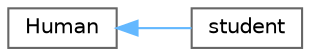 digraph "Graphical Class Hierarchy"
{
 // LATEX_PDF_SIZE
  bgcolor="transparent";
  edge [fontname=Helvetica,fontsize=10,labelfontname=Helvetica,labelfontsize=10];
  node [fontname=Helvetica,fontsize=10,shape=box,height=0.2,width=0.4];
  rankdir="LR";
  Node0 [id="Node000000",label="Human",height=0.2,width=0.4,color="grey40", fillcolor="white", style="filled",URL="$class_human.html",tooltip=" "];
  Node0 -> Node1 [id="edge1_Node000000_Node000001",dir="back",color="steelblue1",style="solid",tooltip=" "];
  Node1 [id="Node000001",label="student",height=0.2,width=0.4,color="grey40", fillcolor="white", style="filled",URL="$classstudent.html",tooltip=" "];
}
